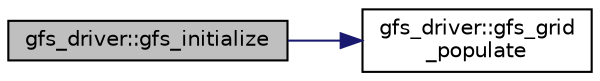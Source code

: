digraph "gfs_driver::gfs_initialize"
{
  edge [fontname="Helvetica",fontsize="10",labelfontname="Helvetica",labelfontsize="10"];
  node [fontname="Helvetica",fontsize="10",shape=record];
  rankdir="LR";
  Node0 [label="gfs_driver::gfs_initialize",height=0.2,width=0.4,color="black", fillcolor="grey75", style="filled", fontcolor="black"];
  Node0 -> Node1 [color="midnightblue",fontsize="10",style="solid",fontname="Helvetica"];
  Node1 [label="gfs_driver::gfs_grid\l_populate",height=0.2,width=0.4,color="black", fillcolor="white", style="filled",URL="$namespacegfs__driver.html#a59f5e1e0612794f6801490d8d642b89b"];
}
